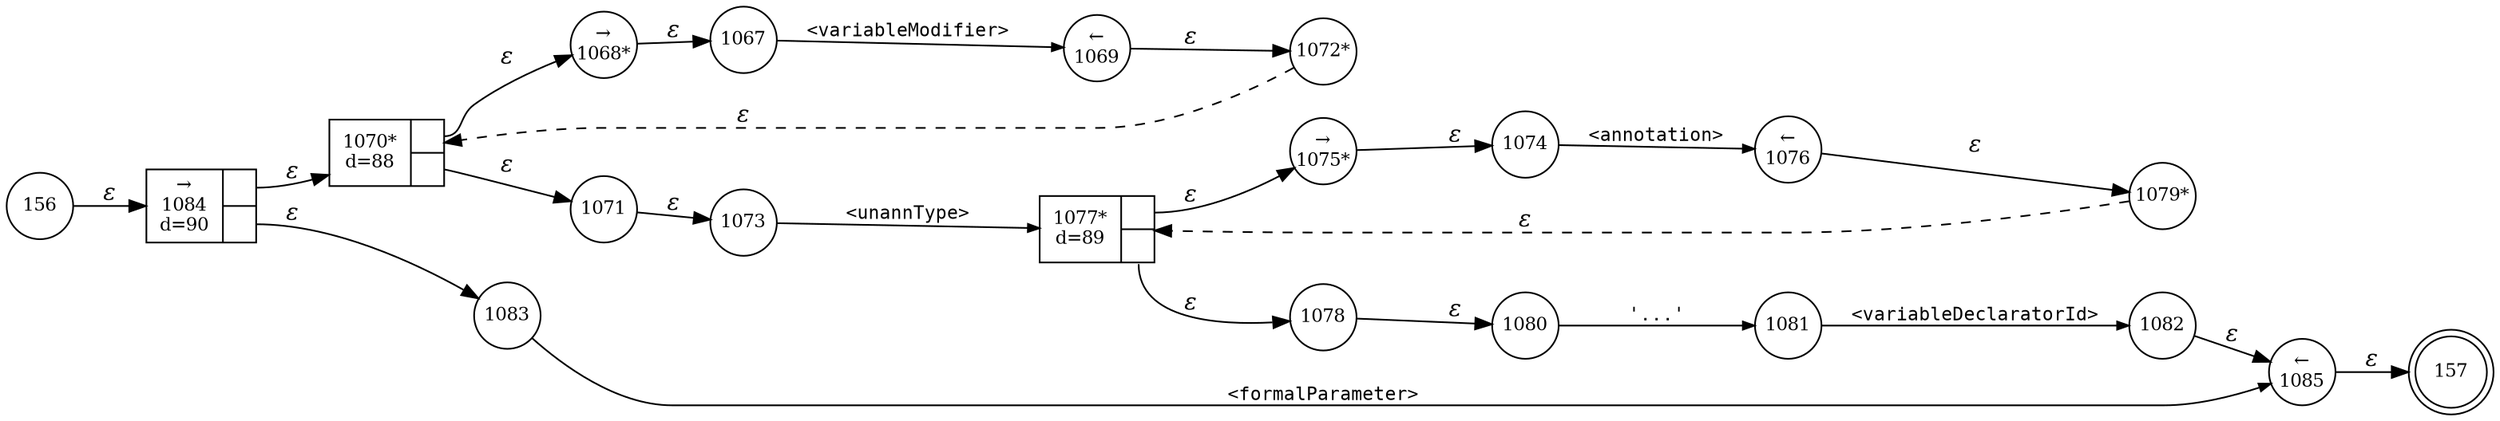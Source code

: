 digraph ATN {
rankdir=LR;
s157[fontsize=11, label="157", shape=doublecircle, fixedsize=true, width=.6];
s1067[fontsize=11,label="1067", shape=circle, fixedsize=true, width=.55, peripheries=1];
s1068[fontsize=11,label="&rarr;\n1068*", shape=circle, fixedsize=true, width=.55, peripheries=1];
s1069[fontsize=11,label="&larr;\n1069", shape=circle, fixedsize=true, width=.55, peripheries=1];
s1070[fontsize=11,label="{1070*\nd=88|{<p0>|<p1>}}", shape=record, fixedsize=false, peripheries=1];
s1071[fontsize=11,label="1071", shape=circle, fixedsize=true, width=.55, peripheries=1];
s1072[fontsize=11,label="1072*", shape=circle, fixedsize=true, width=.55, peripheries=1];
s1073[fontsize=11,label="1073", shape=circle, fixedsize=true, width=.55, peripheries=1];
s1074[fontsize=11,label="1074", shape=circle, fixedsize=true, width=.55, peripheries=1];
s1075[fontsize=11,label="&rarr;\n1075*", shape=circle, fixedsize=true, width=.55, peripheries=1];
s1076[fontsize=11,label="&larr;\n1076", shape=circle, fixedsize=true, width=.55, peripheries=1];
s1077[fontsize=11,label="{1077*\nd=89|{<p0>|<p1>}}", shape=record, fixedsize=false, peripheries=1];
s1078[fontsize=11,label="1078", shape=circle, fixedsize=true, width=.55, peripheries=1];
s1079[fontsize=11,label="1079*", shape=circle, fixedsize=true, width=.55, peripheries=1];
s1080[fontsize=11,label="1080", shape=circle, fixedsize=true, width=.55, peripheries=1];
s1081[fontsize=11,label="1081", shape=circle, fixedsize=true, width=.55, peripheries=1];
s1082[fontsize=11,label="1082", shape=circle, fixedsize=true, width=.55, peripheries=1];
s1083[fontsize=11,label="1083", shape=circle, fixedsize=true, width=.55, peripheries=1];
s156[fontsize=11,label="156", shape=circle, fixedsize=true, width=.55, peripheries=1];
s1084[fontsize=11,label="{&rarr;\n1084\nd=90|{<p0>|<p1>}}", shape=record, fixedsize=false, peripheries=1];
s1085[fontsize=11,label="&larr;\n1085", shape=circle, fixedsize=true, width=.55, peripheries=1];
s156 -> s1084 [fontname="Times-Italic", label="&epsilon;"];
s1084:p0 -> s1070 [fontname="Times-Italic", label="&epsilon;"];
s1084:p1 -> s1083 [fontname="Times-Italic", label="&epsilon;"];
s1070:p0 -> s1068 [fontname="Times-Italic", label="&epsilon;"];
s1070:p1 -> s1071 [fontname="Times-Italic", label="&epsilon;"];
s1083 -> s1085 [fontsize=11, fontname="Courier", arrowsize=.7, label = "<formalParameter>", arrowhead = normal];
s1068 -> s1067 [fontname="Times-Italic", label="&epsilon;"];
s1071 -> s1073 [fontname="Times-Italic", label="&epsilon;"];
s1085 -> s157 [fontname="Times-Italic", label="&epsilon;"];
s1067 -> s1069 [fontsize=11, fontname="Courier", arrowsize=.7, label = "<variableModifier>", arrowhead = normal];
s1073 -> s1077 [fontsize=11, fontname="Courier", arrowsize=.7, label = "<unannType>", arrowhead = normal];
s1069 -> s1072 [fontname="Times-Italic", label="&epsilon;"];
s1077:p0 -> s1075 [fontname="Times-Italic", label="&epsilon;"];
s1077:p1 -> s1078 [fontname="Times-Italic", label="&epsilon;"];
s1072 -> s1070 [fontname="Times-Italic", label="&epsilon;", style="dashed"];
s1075 -> s1074 [fontname="Times-Italic", label="&epsilon;"];
s1078 -> s1080 [fontname="Times-Italic", label="&epsilon;"];
s1074 -> s1076 [fontsize=11, fontname="Courier", arrowsize=.7, label = "<annotation>", arrowhead = normal];
s1080 -> s1081 [fontsize=11, fontname="Courier", arrowsize=.7, label = "'...'", arrowhead = normal];
s1076 -> s1079 [fontname="Times-Italic", label="&epsilon;"];
s1081 -> s1082 [fontsize=11, fontname="Courier", arrowsize=.7, label = "<variableDeclaratorId>", arrowhead = normal];
s1079 -> s1077 [fontname="Times-Italic", label="&epsilon;", style="dashed"];
s1082 -> s1085 [fontname="Times-Italic", label="&epsilon;"];
}